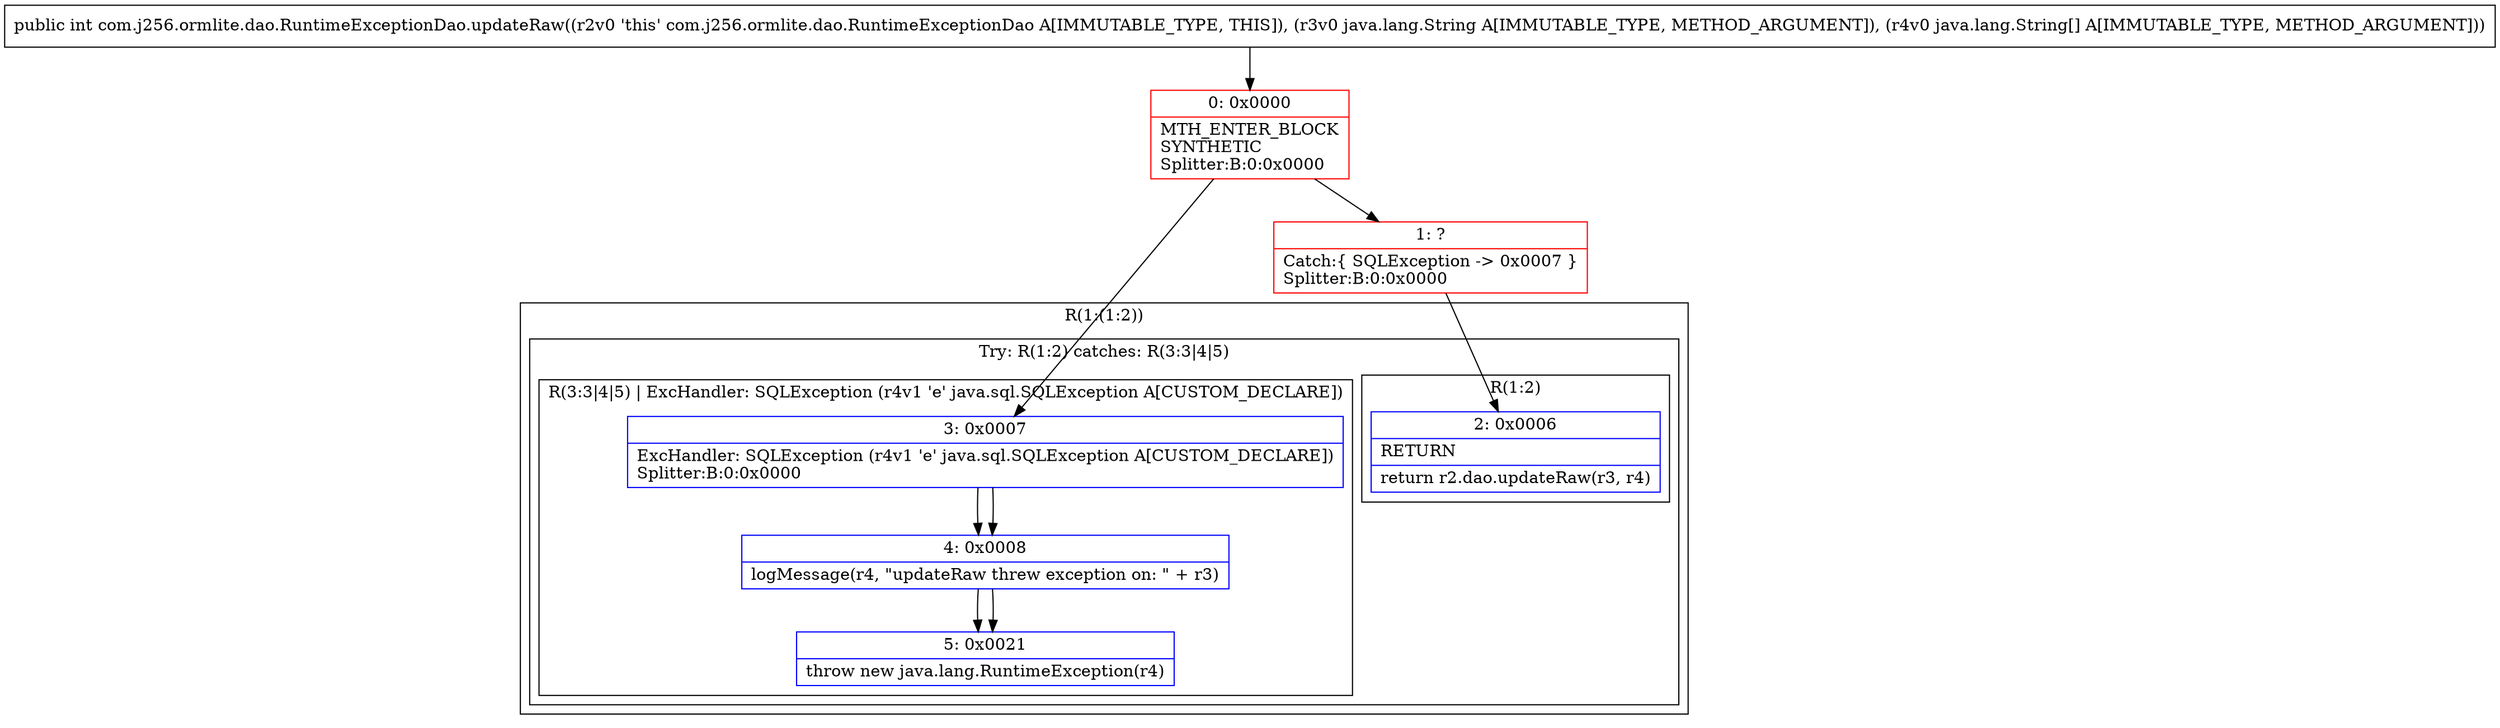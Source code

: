 digraph "CFG forcom.j256.ormlite.dao.RuntimeExceptionDao.updateRaw(Ljava\/lang\/String;[Ljava\/lang\/String;)I" {
subgraph cluster_Region_2136432391 {
label = "R(1:(1:2))";
node [shape=record,color=blue];
subgraph cluster_TryCatchRegion_1285931374 {
label = "Try: R(1:2) catches: R(3:3|4|5)";
node [shape=record,color=blue];
subgraph cluster_Region_701293829 {
label = "R(1:2)";
node [shape=record,color=blue];
Node_2 [shape=record,label="{2\:\ 0x0006|RETURN\l|return r2.dao.updateRaw(r3, r4)\l}"];
}
subgraph cluster_Region_548307231 {
label = "R(3:3|4|5) | ExcHandler: SQLException (r4v1 'e' java.sql.SQLException A[CUSTOM_DECLARE])\l";
node [shape=record,color=blue];
Node_3 [shape=record,label="{3\:\ 0x0007|ExcHandler: SQLException (r4v1 'e' java.sql.SQLException A[CUSTOM_DECLARE])\lSplitter:B:0:0x0000\l}"];
Node_4 [shape=record,label="{4\:\ 0x0008|logMessage(r4, \"updateRaw threw exception on: \" + r3)\l}"];
Node_5 [shape=record,label="{5\:\ 0x0021|throw new java.lang.RuntimeException(r4)\l}"];
}
}
}
subgraph cluster_Region_548307231 {
label = "R(3:3|4|5) | ExcHandler: SQLException (r4v1 'e' java.sql.SQLException A[CUSTOM_DECLARE])\l";
node [shape=record,color=blue];
Node_3 [shape=record,label="{3\:\ 0x0007|ExcHandler: SQLException (r4v1 'e' java.sql.SQLException A[CUSTOM_DECLARE])\lSplitter:B:0:0x0000\l}"];
Node_4 [shape=record,label="{4\:\ 0x0008|logMessage(r4, \"updateRaw threw exception on: \" + r3)\l}"];
Node_5 [shape=record,label="{5\:\ 0x0021|throw new java.lang.RuntimeException(r4)\l}"];
}
Node_0 [shape=record,color=red,label="{0\:\ 0x0000|MTH_ENTER_BLOCK\lSYNTHETIC\lSplitter:B:0:0x0000\l}"];
Node_1 [shape=record,color=red,label="{1\:\ ?|Catch:\{ SQLException \-\> 0x0007 \}\lSplitter:B:0:0x0000\l}"];
MethodNode[shape=record,label="{public int com.j256.ormlite.dao.RuntimeExceptionDao.updateRaw((r2v0 'this' com.j256.ormlite.dao.RuntimeExceptionDao A[IMMUTABLE_TYPE, THIS]), (r3v0 java.lang.String A[IMMUTABLE_TYPE, METHOD_ARGUMENT]), (r4v0 java.lang.String[] A[IMMUTABLE_TYPE, METHOD_ARGUMENT])) }"];
MethodNode -> Node_0;
Node_3 -> Node_4;
Node_4 -> Node_5;
Node_3 -> Node_4;
Node_4 -> Node_5;
Node_0 -> Node_1;
Node_0 -> Node_3;
Node_1 -> Node_2;
}

